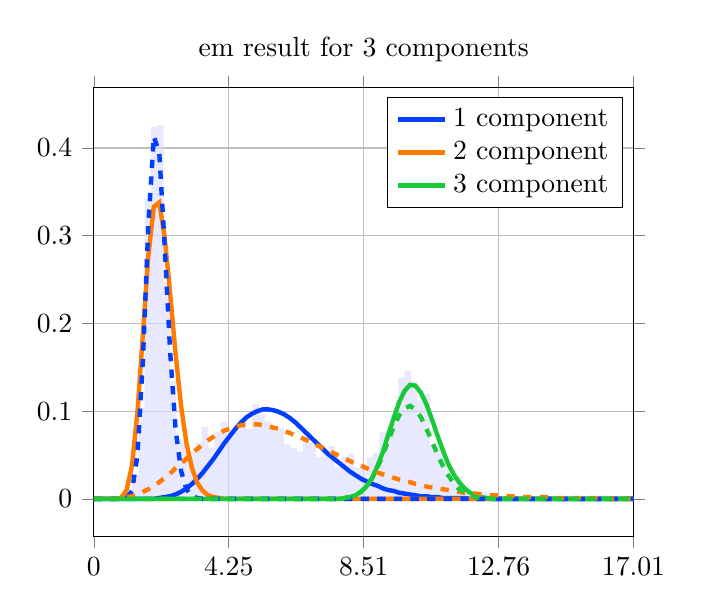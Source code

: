 \begin{tikzpicture}
\begin{axis}[title={em result for 3 components}, yticklabel style={/pgf/number format/fixed,
            /pgf/number format/precision=3}, grid={major}, yminorgrids={true}, tick align={outside}, xtick={0.0,4.253,8.507,12.76,17.013}, xmin={0.0}, xmax={17.013}, scaled y ticks={false}]
    \addplot[ybar interval, fill={blue!15}, forget plot, opacity={0.6}, draw={none}, bar width={5.0e-6}]
        table[row sep={\\}]
        {
            \\
            0.4  0.002  \\
            0.6  0.0  \\
            0.8  0.0  \\
            1.0  0.008  \\
            1.2  0.028  \\
            1.4  0.104  \\
            1.6  0.342  \\
            1.8  0.424  \\
            2.0  0.426  \\
            2.2  0.246  \\
            2.4  0.134  \\
            2.6  0.068  \\
            2.8  0.062  \\
            3.0  0.054  \\
            3.2  0.064  \\
            3.4  0.082  \\
            3.6  0.058  \\
            3.8  0.076  \\
            4.0  0.088  \\
            4.2  0.072  \\
            4.4  0.078  \\
            4.6  0.092  \\
            4.8  0.08  \\
            5.0  0.108  \\
            5.2  0.096  \\
            5.4  0.088  \\
            5.6  0.082  \\
            5.8  0.08  \\
            6.0  0.062  \\
            6.2  0.058  \\
            6.4  0.054  \\
            6.6  0.072  \\
            6.8  0.064  \\
            7.0  0.048  \\
            7.2  0.056  \\
            7.4  0.06  \\
            7.6  0.036  \\
            7.8  0.048  \\
            8.0  0.052  \\
            8.2  0.036  \\
            8.4  0.04  \\
            8.6  0.048  \\
            8.8  0.052  \\
            9.0  0.076  \\
            9.2  0.078  \\
            9.4  0.086  \\
            9.6  0.138  \\
            9.8  0.146  \\
            10.0  0.134  \\
            10.2  0.112  \\
            10.4  0.12  \\
            10.6  0.062  \\
            10.8  0.06  \\
            11.0  0.046  \\
            11.2  0.024  \\
            11.4  0.026  \\
            11.6  0.01  \\
            11.8  0.008  \\
            12.0  0.004  \\
            12.2  0.008  \\
            12.4  0.006  \\
            12.6  0.006  \\
            12.8  0.002  \\
            13.0  0.004  \\
            13.2  0.0  \\
            13.4  0.002  \\
            13.6  0.002  \\
            13.8  0.0  \\
            14.0  0.002  \\
            14.2  0.002  \\
            14.4  0.0  \\
            14.6  0.0  \\
            14.8  0.0  \\
            15.0  0.0  \\
            15.2  0.0  \\
            15.4  0.002  \\
            15.6  0.0  \\
            15.8  0.0  \\
            16.0  0.004  \\
            16.2  0.0  \\
            16.4  0.0  \\
            16.6  0.0  \\
            16.8  0.0  \\
            17.0  0.002  \\
            17.2  0.0  \\
        }
        ;
    \addplot[style={{ultra thick}}, color={rgb,1:red,0.008;green,0.243;blue,1.0}]
        table[row sep={\\}]
        {
            \\
            0.0  0.0  \\
            0.172  3.182e-16  \\
            0.344  2.289e-12  \\
            0.516  3.464e-10  \\
            0.687  1.079e-8  \\
            0.859  1.412e-7  \\
            1.031  1.069e-6  \\
            1.203  5.546e-6  \\
            1.375  2.181e-5  \\
            1.547  6.943e-5  \\
            1.718  0.0  \\
            1.89  0.0  \\
            2.062  0.001  \\
            2.234  0.002  \\
            2.406  0.003  \\
            2.578  0.005  \\
            2.75  0.008  \\
            2.921  0.012  \\
            3.093  0.017  \\
            3.265  0.023  \\
            3.437  0.03  \\
            3.609  0.038  \\
            3.781  0.046  \\
            3.953  0.055  \\
            4.124  0.064  \\
            4.296  0.072  \\
            4.468  0.08  \\
            4.64  0.087  \\
            4.812  0.093  \\
            4.984  0.097  \\
            5.155  0.1  \\
            5.327  0.102  \\
            5.499  0.102  \\
            5.671  0.101  \\
            5.843  0.099  \\
            6.015  0.096  \\
            6.187  0.092  \\
            6.358  0.087  \\
            6.53  0.081  \\
            6.702  0.075  \\
            6.874  0.069  \\
            7.046  0.063  \\
            7.218  0.057  \\
            7.389  0.051  \\
            7.561  0.046  \\
            7.733  0.041  \\
            7.905  0.036  \\
            8.077  0.031  \\
            8.249  0.027  \\
            8.421  0.023  \\
            8.592  0.02  \\
            8.764  0.017  \\
            8.936  0.015  \\
            9.108  0.012  \\
            9.28  0.01  \\
            9.452  0.009  \\
            9.624  0.007  \\
            9.795  0.006  \\
            9.967  0.005  \\
            10.139  0.004  \\
            10.311  0.003  \\
            10.483  0.003  \\
            10.655  0.002  \\
            10.826  0.002  \\
            10.998  0.001  \\
            11.17  0.001  \\
            11.342  0.001  \\
            11.514  0.001  \\
            11.686  0.001  \\
            11.858  0.0  \\
            12.029  0.0  \\
            12.201  0.0  \\
            12.373  0.0  \\
            12.545  0.0  \\
            12.717  0.0  \\
            12.889  0.0  \\
            13.06  9.306e-5  \\
            13.232  7.265e-5  \\
            13.404  5.659e-5  \\
            13.576  4.398e-5  \\
            13.748  3.411e-5  \\
            13.92  2.64e-5  \\
            14.092  2.039e-5  \\
            14.263  1.571e-5  \\
            14.435  1.209e-5  \\
            14.607  9.281e-6  \\
            14.779  7.113e-6  \\
            14.951  5.441e-6  \\
            15.123  4.155e-6  \\
            15.295  3.168e-6  \\
            15.466  2.411e-6  \\
            15.638  1.832e-6  \\
            15.81  1.389e-6  \\
            15.982  1.052e-6  \\
            16.154  7.956e-7  \\
            16.326  6.007e-7  \\
            16.497  4.529e-7  \\
            16.669  3.409e-7  \\
            16.841  2.563e-7  \\
            17.013  1.924e-7  \\
        }
        ;
    \addlegendentry {1 component}
    \addplot[style={{ultra thick}}, color={rgb,1:red,1.0;green,0.486;blue,0.0}]
        table[row sep={\\}]
        {
            \\
            0.0  0.0  \\
            0.172  9.926e-15  \\
            0.344  2.198e-9  \\
            0.516  1.424e-6  \\
            0.687  8.471e-5  \\
            0.859  0.001  \\
            1.031  0.01  \\
            1.203  0.038  \\
            1.375  0.099  \\
            1.547  0.188  \\
            1.718  0.277  \\
            1.89  0.333  \\
            2.062  0.338  \\
            2.234  0.298  \\
            2.406  0.234  \\
            2.578  0.165  \\
            2.75  0.106  \\
            2.921  0.063  \\
            3.093  0.035  \\
            3.265  0.018  \\
            3.437  0.009  \\
            3.609  0.004  \\
            3.781  0.002  \\
            3.953  0.001  \\
            4.124  0.0  \\
            4.296  0.0  \\
            4.468  5.118e-5  \\
            4.64  1.915e-5  \\
            4.812  6.97e-6  \\
            4.984  2.472e-6  \\
            5.155  8.557e-7  \\
            5.327  2.896e-7  \\
            5.499  9.599e-8  \\
            5.671  3.119e-8  \\
            5.843  9.946e-9  \\
            6.015  3.116e-9  \\
            6.187  9.605e-10  \\
            6.358  2.914e-10  \\
            6.53  8.713e-11  \\
            6.702  2.568e-11  \\
            6.874  7.471e-12  \\
            7.046  2.146e-12  \\
            7.218  6.089e-13  \\
            7.389  1.708e-13  \\
            7.561  4.74e-14  \\
            7.733  1.301e-14  \\
            7.905  3.538e-15  \\
            8.077  9.525e-16  \\
            8.249  2.541e-16  \\
            8.421  6.72e-17  \\
            8.592  1.762e-17  \\
            8.764  4.584e-18  \\
            8.936  1.183e-18  \\
            9.108  3.03e-19  \\
            9.28  7.706e-20  \\
            9.452  1.946e-20  \\
            9.624  4.882e-21  \\
            9.795  1.217e-21  \\
            9.967  3.014e-22  \\
            10.139  7.421e-23  \\
            10.311  1.816e-23  \\
            10.483  4.421e-24  \\
            10.655  1.07e-24  \\
            10.826  2.577e-25  \\
            10.998  6.174e-26  \\
            11.17  1.472e-26  \\
            11.342  3.492e-27  \\
            11.514  8.246e-28  \\
            11.686  1.939e-28  \\
            11.858  4.537e-29  \\
            12.029  1.057e-29  \\
            12.201  2.454e-30  \\
            12.373  5.673e-31  \\
            12.545  1.306e-31  \\
            12.717  2.997e-32  \\
            12.889  6.849e-33  \\
            13.06  1.56e-33  \\
            13.232  3.539e-34  \\
            13.404  8.003e-35  \\
            13.576  1.804e-35  \\
            13.748  4.052e-36  \\
            13.92  9.076e-37  \\
            14.092  2.026e-37  \\
            14.263  4.51e-38  \\
            14.435  1.001e-38  \\
            14.607  2.215e-39  \\
            14.779  4.888e-40  \\
            14.951  1.076e-40  \\
            15.123  2.361e-41  \\
            15.295  5.168e-42  \\
            15.466  1.128e-42  \\
            15.638  2.458e-43  \\
            15.81  5.34e-44  \\
            15.982  1.157e-44  \\
            16.154  2.503e-45  \\
            16.326  5.4e-46  \\
            16.497  1.162e-46  \\
            16.669  2.497e-47  \\
            16.841  5.351e-48  \\
            17.013  1.144e-48  \\
        }
        ;
    \addlegendentry {2 component}
    \addplot[style={{ultra thick}}, color={rgb,1:red,0.102;green,0.788;blue,0.22}]
        table[row sep={\\}]
        {
            \\
            0.0  0.0  \\
            0.172  1.125e-264  \\
            0.344  5.129e-207  \\
            0.516  6.792e-174  \\
            0.687  8.094e-151  \\
            0.859  3.018e-133  \\
            1.031  3.711e-119  \\
            1.203  1.805e-107  \\
            1.375  1.531e-97  \\
            1.547  5.889e-89  \\
            1.718  1.976e-81  \\
            1.89  9.208e-75  \\
            2.062  8.41e-69  \\
            2.234  1.955e-63  \\
            2.406  1.416e-58  \\
            2.578  3.758e-54  \\
            2.75  4.158e-50  \\
            2.921  2.133e-46  \\
            3.093  5.538e-43  \\
            3.265  7.837e-40  \\
            3.437  6.432e-37  \\
            3.609  3.229e-34  \\
            3.781  1.038e-31  \\
            3.953  2.222e-29  \\
            4.124  3.282e-27  \\
            4.296  3.445e-25  \\
            4.468  2.64e-23  \\
            4.64  1.513e-21  \\
            4.812  6.623e-20  \\
            4.984  2.256e-18  \\
            5.155  6.084e-17  \\
            5.327  1.319e-15  \\
            5.499  2.33e-14  \\
            5.671  3.398e-13  \\
            5.843  4.138e-12  \\
            6.015  4.251e-11  \\
            6.187  3.72e-10  \\
            6.358  2.797e-9  \\
            6.53  1.822e-8  \\
            6.702  1.036e-7  \\
            6.874  5.178e-7  \\
            7.046  2.288e-6  \\
            7.218  8.999e-6  \\
            7.389  3.165e-5  \\
            7.561  0.0  \\
            7.733  0.0  \\
            7.905  0.001  \\
            8.077  0.002  \\
            8.249  0.004  \\
            8.421  0.008  \\
            8.592  0.014  \\
            8.764  0.023  \\
            8.936  0.037  \\
            9.108  0.053  \\
            9.28  0.073  \\
            9.452  0.092  \\
            9.624  0.11  \\
            9.795  0.123  \\
            9.967  0.13  \\
            10.139  0.129  \\
            10.311  0.121  \\
            10.483  0.108  \\
            10.655  0.091  \\
            10.826  0.073  \\
            10.998  0.056  \\
            11.17  0.04  \\
            11.342  0.028  \\
            11.514  0.019  \\
            11.686  0.012  \\
            11.858  0.007  \\
            12.029  0.004  \\
            12.201  0.002  \\
            12.373  0.001  \\
            12.545  0.001  \\
            12.717  0.0  \\
            12.889  0.0  \\
            13.06  7.484e-5  \\
            13.232  3.376e-5  \\
            13.404  1.473e-5  \\
            13.576  6.224e-6  \\
            13.748  2.548e-6  \\
            13.92  1.012e-6  \\
            14.092  3.899e-7  \\
            14.263  1.459e-7  \\
            14.435  5.308e-8  \\
            14.607  1.878e-8  \\
            14.779  6.464e-9  \\
            14.951  2.167e-9  \\
            15.123  7.079e-10  \\
            15.295  2.254e-10  \\
            15.466  7.004e-11  \\
            15.638  2.124e-11  \\
            15.81  6.289e-12  \\
            15.982  1.82e-12  \\
            16.154  5.146e-13  \\
            16.326  1.424e-13  \\
            16.497  3.853e-14  \\
            16.669  1.021e-14  \\
            16.841  2.649e-15  \\
            17.013  6.734e-16  \\
        }
        ;
    \addlegendentry {3 component}
    \addplot[style={{ultra thick, dashed}}, color={rgb,1:red,0.008;green,0.243;blue,1.0}]
        table[row sep={\\}]
        {
            \\
            0.0  0.0  \\
            0.172  8.468e-27  \\
            0.344  1.497e-16  \\
            0.516  3.55e-11  \\
            0.687  8.514e-8  \\
            0.859  1.648e-5  \\
            1.031  0.001  \\
            1.203  0.009  \\
            1.375  0.05  \\
            1.547  0.159  \\
            1.718  0.312  \\
            1.89  0.413  \\
            2.062  0.395  \\
            2.234  0.288  \\
            2.406  0.167  \\
            2.578  0.079  \\
            2.75  0.032  \\
            2.921  0.011  \\
            3.093  0.003  \\
            3.265  0.001  \\
            3.437  0.0  \\
            3.609  4.377e-5  \\
            3.781  8.638e-6  \\
            3.953  1.573e-6  \\
            4.124  2.66e-7  \\
            4.296  4.204e-8  \\
            4.468  6.241e-9  \\
            4.64  8.746e-10  \\
            4.812  1.162e-10  \\
            4.984  1.468e-11  \\
            5.155  1.772e-12  \\
            5.327  2.047e-13  \\
            5.499  2.271e-14  \\
            5.671  2.425e-15  \\
            5.843  2.499e-16  \\
            6.015  2.489e-17  \\
            6.187  2.402e-18  \\
            6.358  2.249e-19  \\
            6.53  2.046e-20  \\
            6.702  1.812e-21  \\
            6.874  1.565e-22  \\
            7.046  1.318e-23  \\
            7.218  1.085e-24  \\
            7.389  8.737e-26  \\
            7.561  6.888e-27  \\
            7.733  5.322e-28  \\
            7.905  4.034e-29  \\
            8.077  3.001e-30  \\
            8.249  2.194e-31  \\
            8.421  1.577e-32  \\
            8.592  1.115e-33  \\
            8.764  7.764e-35  \\
            8.936  5.325e-36  \\
            9.108  3.6e-37  \\
            9.28  2.4e-38  \\
            9.452  1.579e-39  \\
            9.624  1.025e-40  \\
            9.795  6.577e-42  \\
            9.967  4.168e-43  \\
            10.139  2.611e-44  \\
            10.311  1.617e-45  \\
            10.483  9.911e-47  \\
            10.655  6.01e-48  \\
            10.826  3.608e-49  \\
            10.998  2.144e-50  \\
            11.17  1.263e-51  \\
            11.342  7.365e-53  \\
            11.514  4.258e-54  \\
            11.686  2.441e-55  \\
            11.858  1.387e-56  \\
            12.029  7.819e-58  \\
            12.201  4.373e-59  \\
            12.373  2.426e-60  \\
            12.545  1.336e-61  \\
            12.717  7.307e-63  \\
            12.889  3.967e-64  \\
            13.06  2.138e-65  \\
            13.232  1.145e-66  \\
            13.404  6.092e-68  \\
            13.576  3.22e-69  \\
            13.748  1.691e-70  \\
            13.92  8.831e-72  \\
            14.092  4.583e-73  \\
            14.263  2.365e-74  \\
            14.435  1.213e-75  \\
            14.607  6.191e-77  \\
            14.779  3.142e-78  \\
            14.951  1.586e-79  \\
            15.123  7.967e-81  \\
            15.295  3.981e-82  \\
            15.466  1.98e-83  \\
            15.638  9.798e-85  \\
            15.81  4.826e-86  \\
            15.982  2.366e-87  \\
            16.154  1.155e-88  \\
            16.326  5.612e-90  \\
            16.497  2.715e-91  \\
            16.669  1.308e-92  \\
            16.841  6.276e-94  \\
            17.013  2.999e-95  \\
        }
        ;
    \addplot[style={{ultra thick, dashed}}, color={rgb,1:red,1.0;green,0.486;blue,0.0}]
        table[row sep={\\}]
        {
            \\
            0.0  0.0  \\
            0.172  5.08e-7  \\
            0.344  1.369e-5  \\
            0.516  8.754e-5  \\
            0.687  0.0  \\
            0.859  0.001  \\
            1.031  0.002  \\
            1.203  0.003  \\
            1.375  0.005  \\
            1.547  0.008  \\
            1.718  0.011  \\
            1.89  0.015  \\
            2.062  0.019  \\
            2.234  0.024  \\
            2.406  0.029  \\
            2.578  0.035  \\
            2.75  0.04  \\
            2.921  0.046  \\
            3.093  0.052  \\
            3.265  0.057  \\
            3.437  0.062  \\
            3.609  0.067  \\
            3.781  0.071  \\
            3.953  0.075  \\
            4.124  0.078  \\
            4.296  0.08  \\
            4.468  0.082  \\
            4.64  0.084  \\
            4.812  0.084  \\
            4.984  0.085  \\
            5.155  0.085  \\
            5.327  0.084  \\
            5.499  0.083  \\
            5.671  0.081  \\
            5.843  0.08  \\
            6.015  0.077  \\
            6.187  0.075  \\
            6.358  0.072  \\
            6.53  0.07  \\
            6.702  0.067  \\
            6.874  0.064  \\
            7.046  0.061  \\
            7.218  0.058  \\
            7.389  0.055  \\
            7.561  0.052  \\
            7.733  0.049  \\
            7.905  0.046  \\
            8.077  0.043  \\
            8.249  0.04  \\
            8.421  0.038  \\
            8.592  0.035  \\
            8.764  0.033  \\
            8.936  0.03  \\
            9.108  0.028  \\
            9.28  0.026  \\
            9.452  0.024  \\
            9.624  0.022  \\
            9.795  0.02  \\
            9.967  0.019  \\
            10.139  0.017  \\
            10.311  0.016  \\
            10.483  0.014  \\
            10.655  0.013  \\
            10.826  0.012  \\
            10.998  0.011  \\
            11.17  0.01  \\
            11.342  0.009  \\
            11.514  0.008  \\
            11.686  0.007  \\
            11.858  0.007  \\
            12.029  0.006  \\
            12.201  0.005  \\
            12.373  0.005  \\
            12.545  0.004  \\
            12.717  0.004  \\
            12.889  0.004  \\
            13.06  0.003  \\
            13.232  0.003  \\
            13.404  0.003  \\
            13.576  0.002  \\
            13.748  0.002  \\
            13.92  0.002  \\
            14.092  0.002  \\
            14.263  0.002  \\
            14.435  0.001  \\
            14.607  0.001  \\
            14.779  0.001  \\
            14.951  0.001  \\
            15.123  0.001  \\
            15.295  0.001  \\
            15.466  0.001  \\
            15.638  0.001  \\
            15.81  0.001  \\
            15.982  0.0  \\
            16.154  0.0  \\
            16.326  0.0  \\
            16.497  0.0  \\
            16.669  0.0  \\
            16.841  0.0  \\
            17.013  0.0  \\
        }
        ;
    \addplot[style={{ultra thick, dashed}}, color={rgb,1:red,0.102;green,0.788;blue,0.22}]
        table[row sep={\\}]
        {
            \\
            0.0  0.0  \\
            0.172  1.528e-267  \\
            0.344  3.948e-209  \\
            0.516  1.399e-175  \\
            0.687  3.281e-152  \\
            0.859  2.035e-134  \\
            1.031  3.74e-120  \\
            1.203  2.527e-108  \\
            1.375  2.821e-98  \\
            1.547  1.371e-89  \\
            1.718  5.626e-82  \\
            1.89  3.124e-75  \\
            2.062  3.326e-69  \\
            2.234  8.85e-64  \\
            2.406  7.228e-59  \\
            2.578  2.133e-54  \\
            2.75  2.595e-50  \\
            2.921  1.448e-46  \\
            3.093  4.056e-43  \\
            3.265  6.141e-40  \\
            3.437  5.353e-37  \\
            3.609  2.835e-34  \\
            3.781  9.559e-32  \\
            3.953  2.135e-29  \\
            4.124  3.273e-27  \\
            4.296  3.551e-25  \\
            4.468  2.801e-23  \\
            4.64  1.646e-21  \\
            4.812  7.358e-20  \\
            4.984  2.552e-18  \\
            5.155  6.985e-17  \\
            5.327  1.532e-15  \\
            5.499  2.732e-14  \\
            5.671  4.012e-13  \\
            5.843  4.905e-12  \\
            6.015  5.05e-11  \\
            6.187  4.418e-10  \\
            6.358  3.315e-9  \\
            6.53  2.151e-8  \\
            6.702  1.216e-7  \\
            6.874  6.031e-7  \\
            7.046  2.641e-6  \\
            7.218  1.027e-5  \\
            7.389  3.57e-5  \\
            7.561  0.0  \\
            7.733  0.0  \\
            7.905  0.001  \\
            8.077  0.002  \\
            8.249  0.004  \\
            8.421  0.008  \\
            8.592  0.014  \\
            8.764  0.023  \\
            8.936  0.035  \\
            9.108  0.05  \\
            9.28  0.066  \\
            9.452  0.082  \\
            9.624  0.095  \\
            9.795  0.103  \\
            9.967  0.106  \\
            10.139  0.102  \\
            10.311  0.093  \\
            10.483  0.08  \\
            10.655  0.066  \\
            10.826  0.051  \\
            10.998  0.038  \\
            11.17  0.027  \\
            11.342  0.018  \\
            11.514  0.011  \\
            11.686  0.007  \\
            11.858  0.004  \\
            12.029  0.002  \\
            12.201  0.001  \\
            12.373  0.001  \\
            12.545  0.0  \\
            12.717  0.0  \\
            12.889  7.321e-5  \\
            13.06  3.286e-5  \\
            13.232  1.425e-5  \\
            13.404  5.974e-6  \\
            13.576  2.424e-6  \\
            13.748  9.528e-7  \\
            13.92  3.63e-7  \\
            14.092  1.342e-7  \\
            14.263  4.816e-8  \\
            14.435  1.679e-8  \\
            14.607  5.691e-9  \\
            14.779  1.876e-9  \\
            14.951  6.023e-10  \\
            15.123  1.883e-10  \\
            15.295  5.738e-11  \\
            15.466  1.705e-11  \\
            15.638  4.944e-12  \\
            15.81  1.399e-12  \\
            15.982  3.869e-13  \\
            16.154  1.045e-13  \\
            16.326  2.762e-14  \\
            16.497  7.137e-15  \\
            16.669  1.805e-15  \\
            16.841  4.469e-16  \\
            17.013  1.084e-16  \\
        }
        ;
\end{axis}
\end{tikzpicture}
